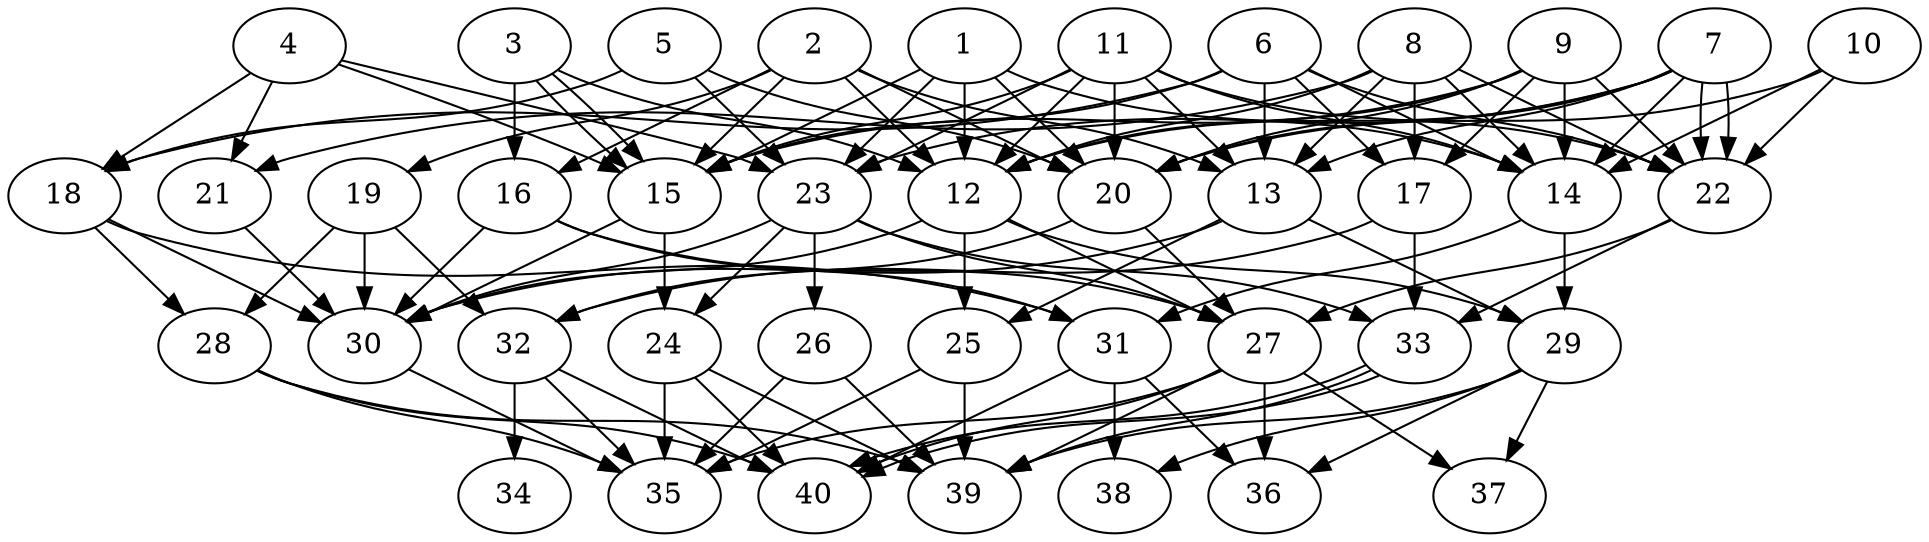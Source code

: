 // DAG automatically generated by daggen at Thu Oct  3 14:06:50 2019
// ./daggen --dot -n 40 --ccr 0.5 --fat 0.7 --regular 0.7 --density 0.7 --mindata 5242880 --maxdata 52428800 
digraph G {
  1 [size="17197056", alpha="0.19", expect_size="8598528"] 
  1 -> 12 [size ="8598528"]
  1 -> 14 [size ="8598528"]
  1 -> 15 [size ="8598528"]
  1 -> 20 [size ="8598528"]
  1 -> 23 [size ="8598528"]
  2 [size="104230912", alpha="0.15", expect_size="52115456"] 
  2 -> 12 [size ="52115456"]
  2 -> 13 [size ="52115456"]
  2 -> 15 [size ="52115456"]
  2 -> 16 [size ="52115456"]
  2 -> 19 [size ="52115456"]
  2 -> 20 [size ="52115456"]
  3 [size="37064704", alpha="0.18", expect_size="18532352"] 
  3 -> 12 [size ="18532352"]
  3 -> 15 [size ="18532352"]
  3 -> 15 [size ="18532352"]
  3 -> 16 [size ="18532352"]
  4 [size="22673408", alpha="0.17", expect_size="11336704"] 
  4 -> 15 [size ="11336704"]
  4 -> 18 [size ="11336704"]
  4 -> 21 [size ="11336704"]
  4 -> 23 [size ="11336704"]
  5 [size="30881792", alpha="0.02", expect_size="15440896"] 
  5 -> 18 [size ="15440896"]
  5 -> 20 [size ="15440896"]
  5 -> 23 [size ="15440896"]
  6 [size="64587776", alpha="0.13", expect_size="32293888"] 
  6 -> 13 [size ="32293888"]
  6 -> 14 [size ="32293888"]
  6 -> 15 [size ="32293888"]
  6 -> 17 [size ="32293888"]
  6 -> 18 [size ="32293888"]
  6 -> 22 [size ="32293888"]
  7 [size="72249344", alpha="0.08", expect_size="36124672"] 
  7 -> 12 [size ="36124672"]
  7 -> 13 [size ="36124672"]
  7 -> 14 [size ="36124672"]
  7 -> 20 [size ="36124672"]
  7 -> 22 [size ="36124672"]
  7 -> 22 [size ="36124672"]
  7 -> 23 [size ="36124672"]
  8 [size="67284992", alpha="0.03", expect_size="33642496"] 
  8 -> 12 [size ="33642496"]
  8 -> 13 [size ="33642496"]
  8 -> 14 [size ="33642496"]
  8 -> 17 [size ="33642496"]
  8 -> 21 [size ="33642496"]
  8 -> 22 [size ="33642496"]
  9 [size="61714432", alpha="0.08", expect_size="30857216"] 
  9 -> 12 [size ="30857216"]
  9 -> 14 [size ="30857216"]
  9 -> 15 [size ="30857216"]
  9 -> 17 [size ="30857216"]
  9 -> 20 [size ="30857216"]
  9 -> 22 [size ="30857216"]
  10 [size="88973312", alpha="0.12", expect_size="44486656"] 
  10 -> 14 [size ="44486656"]
  10 -> 20 [size ="44486656"]
  10 -> 22 [size ="44486656"]
  11 [size="84672512", alpha="0.17", expect_size="42336256"] 
  11 -> 12 [size ="42336256"]
  11 -> 13 [size ="42336256"]
  11 -> 14 [size ="42336256"]
  11 -> 15 [size ="42336256"]
  11 -> 20 [size ="42336256"]
  11 -> 22 [size ="42336256"]
  11 -> 23 [size ="42336256"]
  12 [size="81680384", alpha="0.15", expect_size="40840192"] 
  12 -> 25 [size ="40840192"]
  12 -> 27 [size ="40840192"]
  12 -> 29 [size ="40840192"]
  12 -> 30 [size ="40840192"]
  13 [size="58562560", alpha="0.07", expect_size="29281280"] 
  13 -> 25 [size ="29281280"]
  13 -> 29 [size ="29281280"]
  13 -> 30 [size ="29281280"]
  14 [size="49584128", alpha="0.17", expect_size="24792064"] 
  14 -> 29 [size ="24792064"]
  14 -> 31 [size ="24792064"]
  15 [size="33406976", alpha="0.19", expect_size="16703488"] 
  15 -> 24 [size ="16703488"]
  15 -> 30 [size ="16703488"]
  16 [size="40730624", alpha="0.19", expect_size="20365312"] 
  16 -> 27 [size ="20365312"]
  16 -> 30 [size ="20365312"]
  16 -> 31 [size ="20365312"]
  17 [size="101556224", alpha="0.02", expect_size="50778112"] 
  17 -> 32 [size ="50778112"]
  17 -> 33 [size ="50778112"]
  18 [size="42889216", alpha="0.02", expect_size="21444608"] 
  18 -> 28 [size ="21444608"]
  18 -> 30 [size ="21444608"]
  18 -> 31 [size ="21444608"]
  19 [size="58169344", alpha="0.12", expect_size="29084672"] 
  19 -> 28 [size ="29084672"]
  19 -> 30 [size ="29084672"]
  19 -> 32 [size ="29084672"]
  20 [size="94404608", alpha="0.11", expect_size="47202304"] 
  20 -> 27 [size ="47202304"]
  20 -> 32 [size ="47202304"]
  21 [size="55971840", alpha="0.11", expect_size="27985920"] 
  21 -> 30 [size ="27985920"]
  22 [size="40067072", alpha="0.11", expect_size="20033536"] 
  22 -> 27 [size ="20033536"]
  22 -> 33 [size ="20033536"]
  23 [size="18479104", alpha="0.17", expect_size="9239552"] 
  23 -> 24 [size ="9239552"]
  23 -> 26 [size ="9239552"]
  23 -> 27 [size ="9239552"]
  23 -> 30 [size ="9239552"]
  23 -> 33 [size ="9239552"]
  24 [size="51458048", alpha="0.06", expect_size="25729024"] 
  24 -> 35 [size ="25729024"]
  24 -> 39 [size ="25729024"]
  24 -> 40 [size ="25729024"]
  25 [size="37898240", alpha="0.18", expect_size="18949120"] 
  25 -> 35 [size ="18949120"]
  25 -> 39 [size ="18949120"]
  26 [size="32903168", alpha="0.03", expect_size="16451584"] 
  26 -> 35 [size ="16451584"]
  26 -> 39 [size ="16451584"]
  27 [size="30210048", alpha="0.20", expect_size="15105024"] 
  27 -> 35 [size ="15105024"]
  27 -> 36 [size ="15105024"]
  27 -> 37 [size ="15105024"]
  27 -> 39 [size ="15105024"]
  27 -> 40 [size ="15105024"]
  28 [size="41291776", alpha="0.09", expect_size="20645888"] 
  28 -> 35 [size ="20645888"]
  28 -> 39 [size ="20645888"]
  28 -> 40 [size ="20645888"]
  29 [size="49604608", alpha="0.10", expect_size="24802304"] 
  29 -> 36 [size ="24802304"]
  29 -> 37 [size ="24802304"]
  29 -> 38 [size ="24802304"]
  29 -> 39 [size ="24802304"]
  30 [size="10645504", alpha="0.06", expect_size="5322752"] 
  30 -> 35 [size ="5322752"]
  31 [size="61073408", alpha="0.19", expect_size="30536704"] 
  31 -> 36 [size ="30536704"]
  31 -> 38 [size ="30536704"]
  31 -> 40 [size ="30536704"]
  32 [size="18862080", alpha="0.07", expect_size="9431040"] 
  32 -> 34 [size ="9431040"]
  32 -> 35 [size ="9431040"]
  32 -> 40 [size ="9431040"]
  33 [size="72124416", alpha="0.04", expect_size="36062208"] 
  33 -> 39 [size ="36062208"]
  33 -> 40 [size ="36062208"]
  33 -> 40 [size ="36062208"]
  34 [size="58699776", alpha="0.11", expect_size="29349888"] 
  35 [size="85147648", alpha="0.02", expect_size="42573824"] 
  36 [size="77492224", alpha="0.19", expect_size="38746112"] 
  37 [size="89835520", alpha="0.16", expect_size="44917760"] 
  38 [size="89571328", alpha="0.19", expect_size="44785664"] 
  39 [size="39129088", alpha="0.13", expect_size="19564544"] 
  40 [size="84111360", alpha="0.04", expect_size="42055680"] 
}
